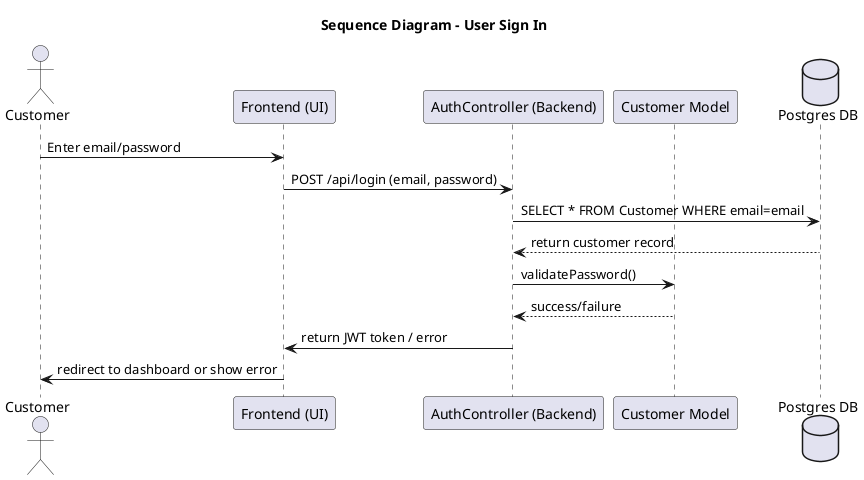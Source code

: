 @startuml
title Sequence Diagram - User Sign In

actor Customer
participant UserInterface as "Frontend (UI)"
participant AuthController as "AuthController (Backend)"
participant CustomerModel as "Customer Model"
database DB as "Postgres DB"

Customer -> UserInterface : Enter email/password
UserInterface -> AuthController : POST /api/login (email, password)
AuthController -> DB : SELECT * FROM Customer WHERE email=email
DB --> AuthController : return customer record
AuthController -> CustomerModel : validatePassword()
CustomerModel --> AuthController : success/failure

AuthController -> UserInterface : return JWT token / error
UserInterface -> Customer : redirect to dashboard or show error

@enduml

newpage

@startuml
title Sequence Diagram - Add Expense Flow

actor Customer
participant UserInterface as "Frontend (UI)"
participant ExpenseController as "ExpensesController (Backend)"
participant Account as "Account Model"
participant Expense as "Expense Model"
database DB as "Postgres DB"

Customer -> UserInterface : Click "Add Expense"
UserInterface -> ExpenseController : POST /api/expenses (amount, category, note)
ExpenseController -> Account : validateAccount(customerId)
Account --> ExpenseController : Account details verified

ExpenseController -> Expense : createExpense(amount, date, category, note)
Expense -> DB : INSERT INTO Expense(...)
DB --> Expense : Success (expenseId)

Expense --> ExpenseController : Expense object created
ExpenseController -> Account : updateTotals()
Account --> ExpenseController : Totals updated

ExpenseController -> UserInterface : Return success message + new expense data
UserInterface -> Customer : Display updated list and totals

@enduml

newpage

@startuml
title Sequence Diagram - View Dashboard

actor Customer
participant UserInterface as "Frontend (UI)"
participant DashboardController as "DashboardController (Backend)"
participant Account as "Account Model"
participant Expense as "Expense Model"
participant Budget as "Budget Model"
participant Goal as "Goal Model"
participant Dashboard as "Dashboard Component"

Customer -> UserInterface : Open Dashboard
UserInterface -> DashboardController : GET /api/dashboard
DashboardController -> Account : getAccountData(customerId)
DashboardController -> Expense : getExpenses(accountId)
DashboardController -> Budget : getBudgets(accountId)
DashboardController -> Goal : getGoals(accountId)
DashboardController -> Dashboard : generateCharts(expenses, budgets, goals)

Dashboard -> UserInterface : return dashboardData
UserInterface -> Customer : Render charts, goals, spending summary

@enduml

newpage

@startuml
title Sequence Diagram - Generate Financial Report

actor Customer
participant UserInterface as "Frontend (UI)"
participant ReportController as "ReportController (Backend)"
participant Account as "Account Model"
participant Expense as "Expense Model"
participant Report as "Report Model"
database DB as "Postgres DB"

Customer -> UserInterface : Request Report (Date Range)
UserInterface -> ReportController : GET /api/report?startDate=X&endDate=Y
ReportController -> Account : getAccountData(customerId)
ReportController -> Expense : fetchExpenses(startDate, endDate)
Expense -> DB : SELECT * FROM Expenses WHERE date BETWEEN startDate AND endDate
DB --> Expense : Return expenses list
ReportController -> Report : generateReport(expenses)
Report -> DB : INSERT INTO Reports(summary, total, dateRange)
DB --> Report : Return reportId

ReportController -> UserInterface : Return downloadable report link
UserInterface -> Customer : Display summary & download option

@enduml


